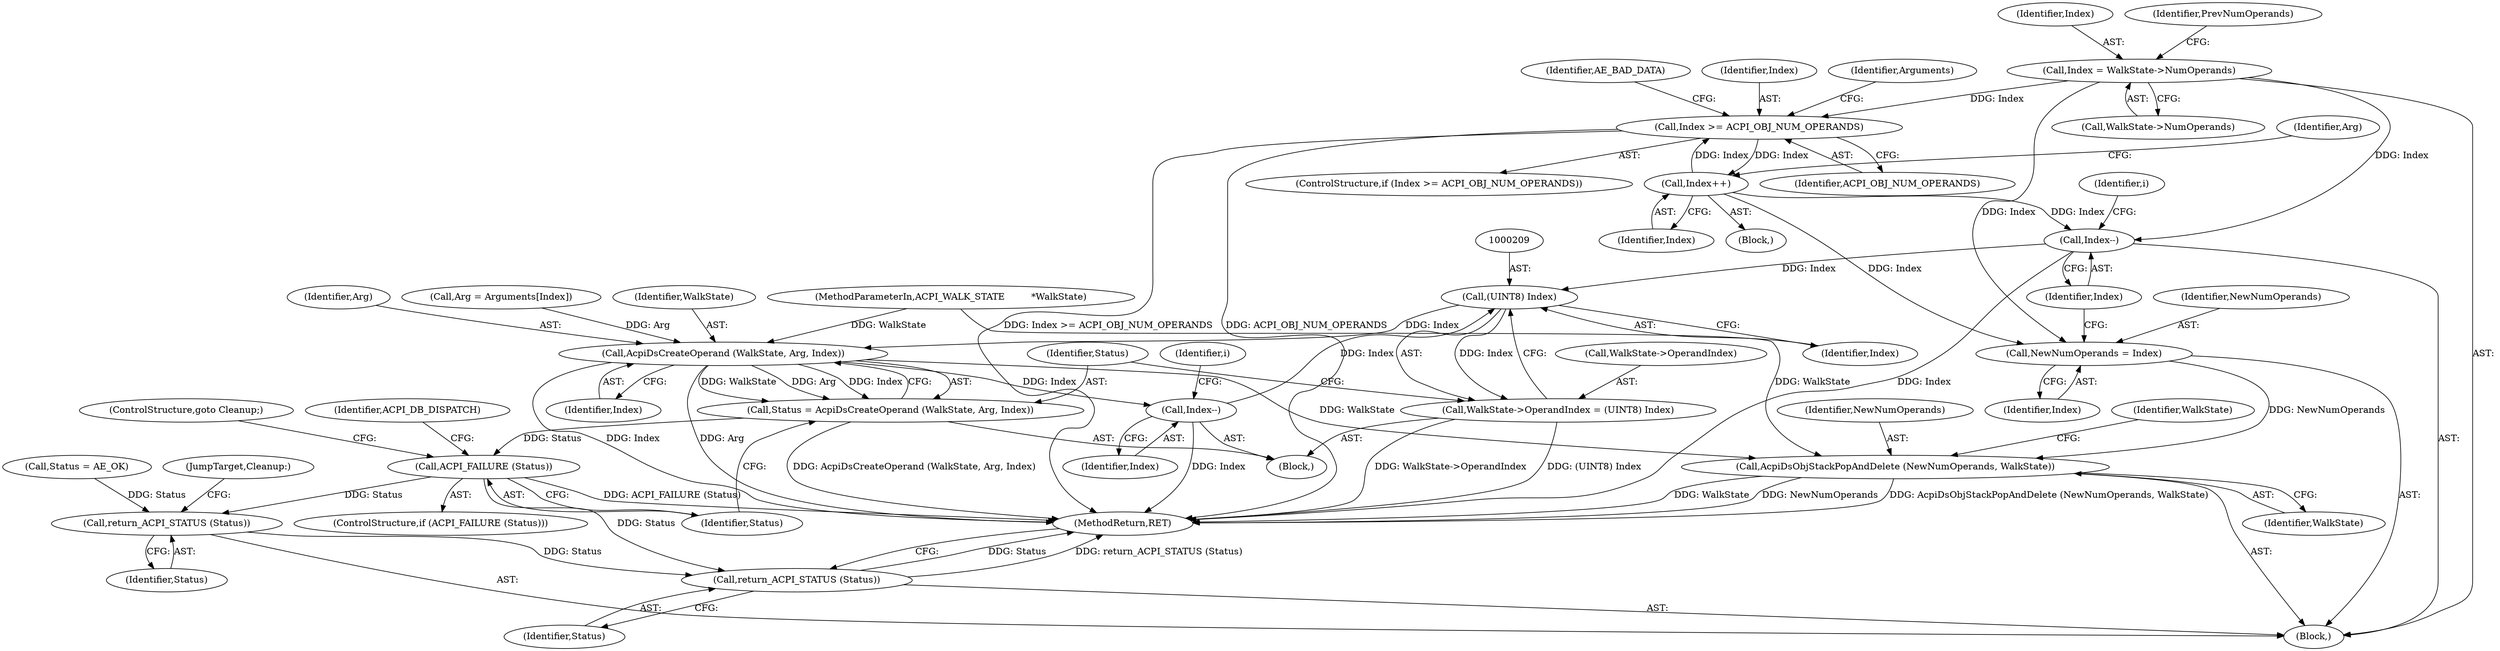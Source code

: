digraph "0_acpica_987a3b5cf7175916e2a4b6ea5b8e70f830dfe732@API" {
"1000120" [label="(Call,Index = WalkState->NumOperands)"];
"1000143" [label="(Call,Index >= ACPI_OBJ_NUM_OPERANDS)"];
"1000170" [label="(Call,Index++)"];
"1000184" [label="(Call,NewNumOperands = Index)"];
"1000242" [label="(Call,AcpiDsObjStackPopAndDelete (NewNumOperands, WalkState))"];
"1000187" [label="(Call,Index--)"];
"1000208" [label="(Call,(UINT8) Index)"];
"1000204" [label="(Call,WalkState->OperandIndex = (UINT8) Index)"];
"1000213" [label="(Call,AcpiDsCreateOperand (WalkState, Arg, Index))"];
"1000211" [label="(Call,Status = AcpiDsCreateOperand (WalkState, Arg, Index))"];
"1000218" [label="(Call,ACPI_FAILURE (Status))"];
"1000234" [label="(Call,return_ACPI_STATUS (Status))"];
"1000258" [label="(Call,return_ACPI_STATUS (Status))"];
"1000232" [label="(Call,Index--)"];
"1000121" [label="(Identifier,Index)"];
"1000208" [label="(Call,(UINT8) Index)"];
"1000204" [label="(Call,WalkState->OperandIndex = (UINT8) Index)"];
"1000110" [label="(Call,Status = AE_OK)"];
"1000185" [label="(Identifier,NewNumOperands)"];
"1000236" [label="(JumpTarget,Cleanup:)"];
"1000151" [label="(Identifier,Arguments)"];
"1000211" [label="(Call,Status = AcpiDsCreateOperand (WalkState, Arg, Index))"];
"1000187" [label="(Call,Index--)"];
"1000216" [label="(Identifier,Index)"];
"1000233" [label="(Identifier,Index)"];
"1000148" [label="(Identifier,AE_BAD_DATA)"];
"1000145" [label="(Identifier,ACPI_OBJ_NUM_OPERANDS)"];
"1000232" [label="(Call,Index--)"];
"1000106" [label="(MethodParameterIn,ACPI_WALK_STATE         *WalkState)"];
"1000218" [label="(Call,ACPI_FAILURE (Status))"];
"1000234" [label="(Call,return_ACPI_STATUS (Status))"];
"1000221" [label="(ControlStructure,goto Cleanup;)"];
"1000140" [label="(Identifier,Arg)"];
"1000171" [label="(Identifier,Index)"];
"1000242" [label="(Call,AcpiDsObjStackPopAndDelete (NewNumOperands, WalkState))"];
"1000122" [label="(Call,WalkState->NumOperands)"];
"1000219" [label="(Identifier,Status)"];
"1000235" [label="(Identifier,Status)"];
"1000198" [label="(Block,)"];
"1000215" [label="(Identifier,Arg)"];
"1000259" [label="(Identifier,Status)"];
"1000260" [label="(MethodReturn,RET)"];
"1000199" [label="(Call,Arg = Arguments[Index])"];
"1000205" [label="(Call,WalkState->OperandIndex)"];
"1000214" [label="(Identifier,WalkState)"];
"1000212" [label="(Identifier,Status)"];
"1000188" [label="(Identifier,Index)"];
"1000197" [label="(Identifier,i)"];
"1000210" [label="(Identifier,Index)"];
"1000144" [label="(Identifier,Index)"];
"1000184" [label="(Call,NewNumOperands = Index)"];
"1000120" [label="(Call,Index = WalkState->NumOperands)"];
"1000142" [label="(ControlStructure,if (Index >= ACPI_OBJ_NUM_OPERANDS))"];
"1000244" [label="(Identifier,WalkState)"];
"1000127" [label="(Identifier,PrevNumOperands)"];
"1000213" [label="(Call,AcpiDsCreateOperand (WalkState, Arg, Index))"];
"1000217" [label="(ControlStructure,if (ACPI_FAILURE (Status)))"];
"1000224" [label="(Identifier,ACPI_DB_DISPATCH)"];
"1000108" [label="(Block,)"];
"1000141" [label="(Block,)"];
"1000243" [label="(Identifier,NewNumOperands)"];
"1000143" [label="(Call,Index >= ACPI_OBJ_NUM_OPERANDS)"];
"1000191" [label="(Identifier,i)"];
"1000170" [label="(Call,Index++)"];
"1000186" [label="(Identifier,Index)"];
"1000247" [label="(Identifier,WalkState)"];
"1000258" [label="(Call,return_ACPI_STATUS (Status))"];
"1000120" -> "1000108"  [label="AST: "];
"1000120" -> "1000122"  [label="CFG: "];
"1000121" -> "1000120"  [label="AST: "];
"1000122" -> "1000120"  [label="AST: "];
"1000127" -> "1000120"  [label="CFG: "];
"1000120" -> "1000143"  [label="DDG: Index"];
"1000120" -> "1000184"  [label="DDG: Index"];
"1000120" -> "1000187"  [label="DDG: Index"];
"1000143" -> "1000142"  [label="AST: "];
"1000143" -> "1000145"  [label="CFG: "];
"1000144" -> "1000143"  [label="AST: "];
"1000145" -> "1000143"  [label="AST: "];
"1000148" -> "1000143"  [label="CFG: "];
"1000151" -> "1000143"  [label="CFG: "];
"1000143" -> "1000260"  [label="DDG: Index >= ACPI_OBJ_NUM_OPERANDS"];
"1000143" -> "1000260"  [label="DDG: ACPI_OBJ_NUM_OPERANDS"];
"1000170" -> "1000143"  [label="DDG: Index"];
"1000143" -> "1000170"  [label="DDG: Index"];
"1000170" -> "1000141"  [label="AST: "];
"1000170" -> "1000171"  [label="CFG: "];
"1000171" -> "1000170"  [label="AST: "];
"1000140" -> "1000170"  [label="CFG: "];
"1000170" -> "1000184"  [label="DDG: Index"];
"1000170" -> "1000187"  [label="DDG: Index"];
"1000184" -> "1000108"  [label="AST: "];
"1000184" -> "1000186"  [label="CFG: "];
"1000185" -> "1000184"  [label="AST: "];
"1000186" -> "1000184"  [label="AST: "];
"1000188" -> "1000184"  [label="CFG: "];
"1000184" -> "1000242"  [label="DDG: NewNumOperands"];
"1000242" -> "1000108"  [label="AST: "];
"1000242" -> "1000244"  [label="CFG: "];
"1000243" -> "1000242"  [label="AST: "];
"1000244" -> "1000242"  [label="AST: "];
"1000247" -> "1000242"  [label="CFG: "];
"1000242" -> "1000260"  [label="DDG: AcpiDsObjStackPopAndDelete (NewNumOperands, WalkState)"];
"1000242" -> "1000260"  [label="DDG: WalkState"];
"1000242" -> "1000260"  [label="DDG: NewNumOperands"];
"1000213" -> "1000242"  [label="DDG: WalkState"];
"1000106" -> "1000242"  [label="DDG: WalkState"];
"1000187" -> "1000108"  [label="AST: "];
"1000187" -> "1000188"  [label="CFG: "];
"1000188" -> "1000187"  [label="AST: "];
"1000191" -> "1000187"  [label="CFG: "];
"1000187" -> "1000260"  [label="DDG: Index"];
"1000187" -> "1000208"  [label="DDG: Index"];
"1000208" -> "1000204"  [label="AST: "];
"1000208" -> "1000210"  [label="CFG: "];
"1000209" -> "1000208"  [label="AST: "];
"1000210" -> "1000208"  [label="AST: "];
"1000204" -> "1000208"  [label="CFG: "];
"1000208" -> "1000204"  [label="DDG: Index"];
"1000232" -> "1000208"  [label="DDG: Index"];
"1000208" -> "1000213"  [label="DDG: Index"];
"1000204" -> "1000198"  [label="AST: "];
"1000205" -> "1000204"  [label="AST: "];
"1000212" -> "1000204"  [label="CFG: "];
"1000204" -> "1000260"  [label="DDG: (UINT8) Index"];
"1000204" -> "1000260"  [label="DDG: WalkState->OperandIndex"];
"1000213" -> "1000211"  [label="AST: "];
"1000213" -> "1000216"  [label="CFG: "];
"1000214" -> "1000213"  [label="AST: "];
"1000215" -> "1000213"  [label="AST: "];
"1000216" -> "1000213"  [label="AST: "];
"1000211" -> "1000213"  [label="CFG: "];
"1000213" -> "1000260"  [label="DDG: Index"];
"1000213" -> "1000260"  [label="DDG: Arg"];
"1000213" -> "1000211"  [label="DDG: WalkState"];
"1000213" -> "1000211"  [label="DDG: Arg"];
"1000213" -> "1000211"  [label="DDG: Index"];
"1000106" -> "1000213"  [label="DDG: WalkState"];
"1000199" -> "1000213"  [label="DDG: Arg"];
"1000213" -> "1000232"  [label="DDG: Index"];
"1000211" -> "1000198"  [label="AST: "];
"1000212" -> "1000211"  [label="AST: "];
"1000219" -> "1000211"  [label="CFG: "];
"1000211" -> "1000260"  [label="DDG: AcpiDsCreateOperand (WalkState, Arg, Index)"];
"1000211" -> "1000218"  [label="DDG: Status"];
"1000218" -> "1000217"  [label="AST: "];
"1000218" -> "1000219"  [label="CFG: "];
"1000219" -> "1000218"  [label="AST: "];
"1000221" -> "1000218"  [label="CFG: "];
"1000224" -> "1000218"  [label="CFG: "];
"1000218" -> "1000260"  [label="DDG: ACPI_FAILURE (Status)"];
"1000218" -> "1000234"  [label="DDG: Status"];
"1000218" -> "1000258"  [label="DDG: Status"];
"1000234" -> "1000108"  [label="AST: "];
"1000234" -> "1000235"  [label="CFG: "];
"1000235" -> "1000234"  [label="AST: "];
"1000236" -> "1000234"  [label="CFG: "];
"1000110" -> "1000234"  [label="DDG: Status"];
"1000234" -> "1000258"  [label="DDG: Status"];
"1000258" -> "1000108"  [label="AST: "];
"1000258" -> "1000259"  [label="CFG: "];
"1000259" -> "1000258"  [label="AST: "];
"1000260" -> "1000258"  [label="CFG: "];
"1000258" -> "1000260"  [label="DDG: Status"];
"1000258" -> "1000260"  [label="DDG: return_ACPI_STATUS (Status)"];
"1000232" -> "1000198"  [label="AST: "];
"1000232" -> "1000233"  [label="CFG: "];
"1000233" -> "1000232"  [label="AST: "];
"1000197" -> "1000232"  [label="CFG: "];
"1000232" -> "1000260"  [label="DDG: Index"];
}
